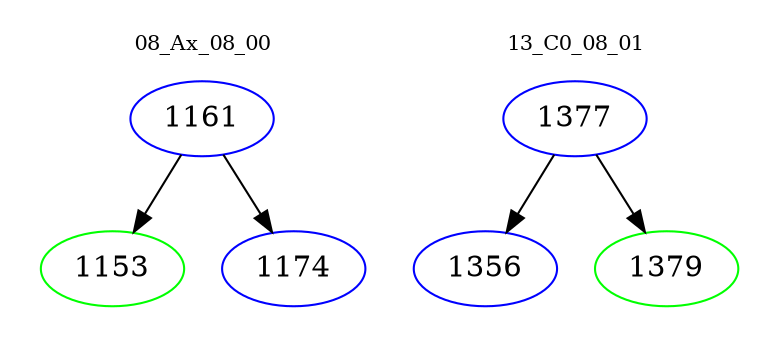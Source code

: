 digraph{
subgraph cluster_0 {
color = white
label = "08_Ax_08_00";
fontsize=10;
T0_1161 [label="1161", color="blue"]
T0_1161 -> T0_1153 [color="black"]
T0_1153 [label="1153", color="green"]
T0_1161 -> T0_1174 [color="black"]
T0_1174 [label="1174", color="blue"]
}
subgraph cluster_1 {
color = white
label = "13_C0_08_01";
fontsize=10;
T1_1377 [label="1377", color="blue"]
T1_1377 -> T1_1356 [color="black"]
T1_1356 [label="1356", color="blue"]
T1_1377 -> T1_1379 [color="black"]
T1_1379 [label="1379", color="green"]
}
}
